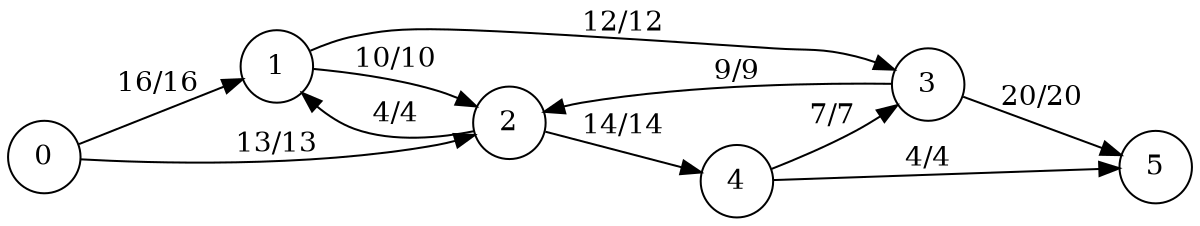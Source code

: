digraph finite_state_machine {

	rankdir=LR;

	size="8,5"

	node [shape = circle];
 0->1 [ label = "16/16" ];
0->2 [ label = "13/13" ];
1->2 [ label = "10/10" ];
1->3 [ label = "12/12" ];
2->1 [ label = "4/4" ];
2->4 [ label = "14/14" ];
3->2 [ label = "9/9" ];
3->5 [ label = "20/20" ];
4->3 [ label = "7/7" ];
4->5 [ label = "4/4" ];

}
